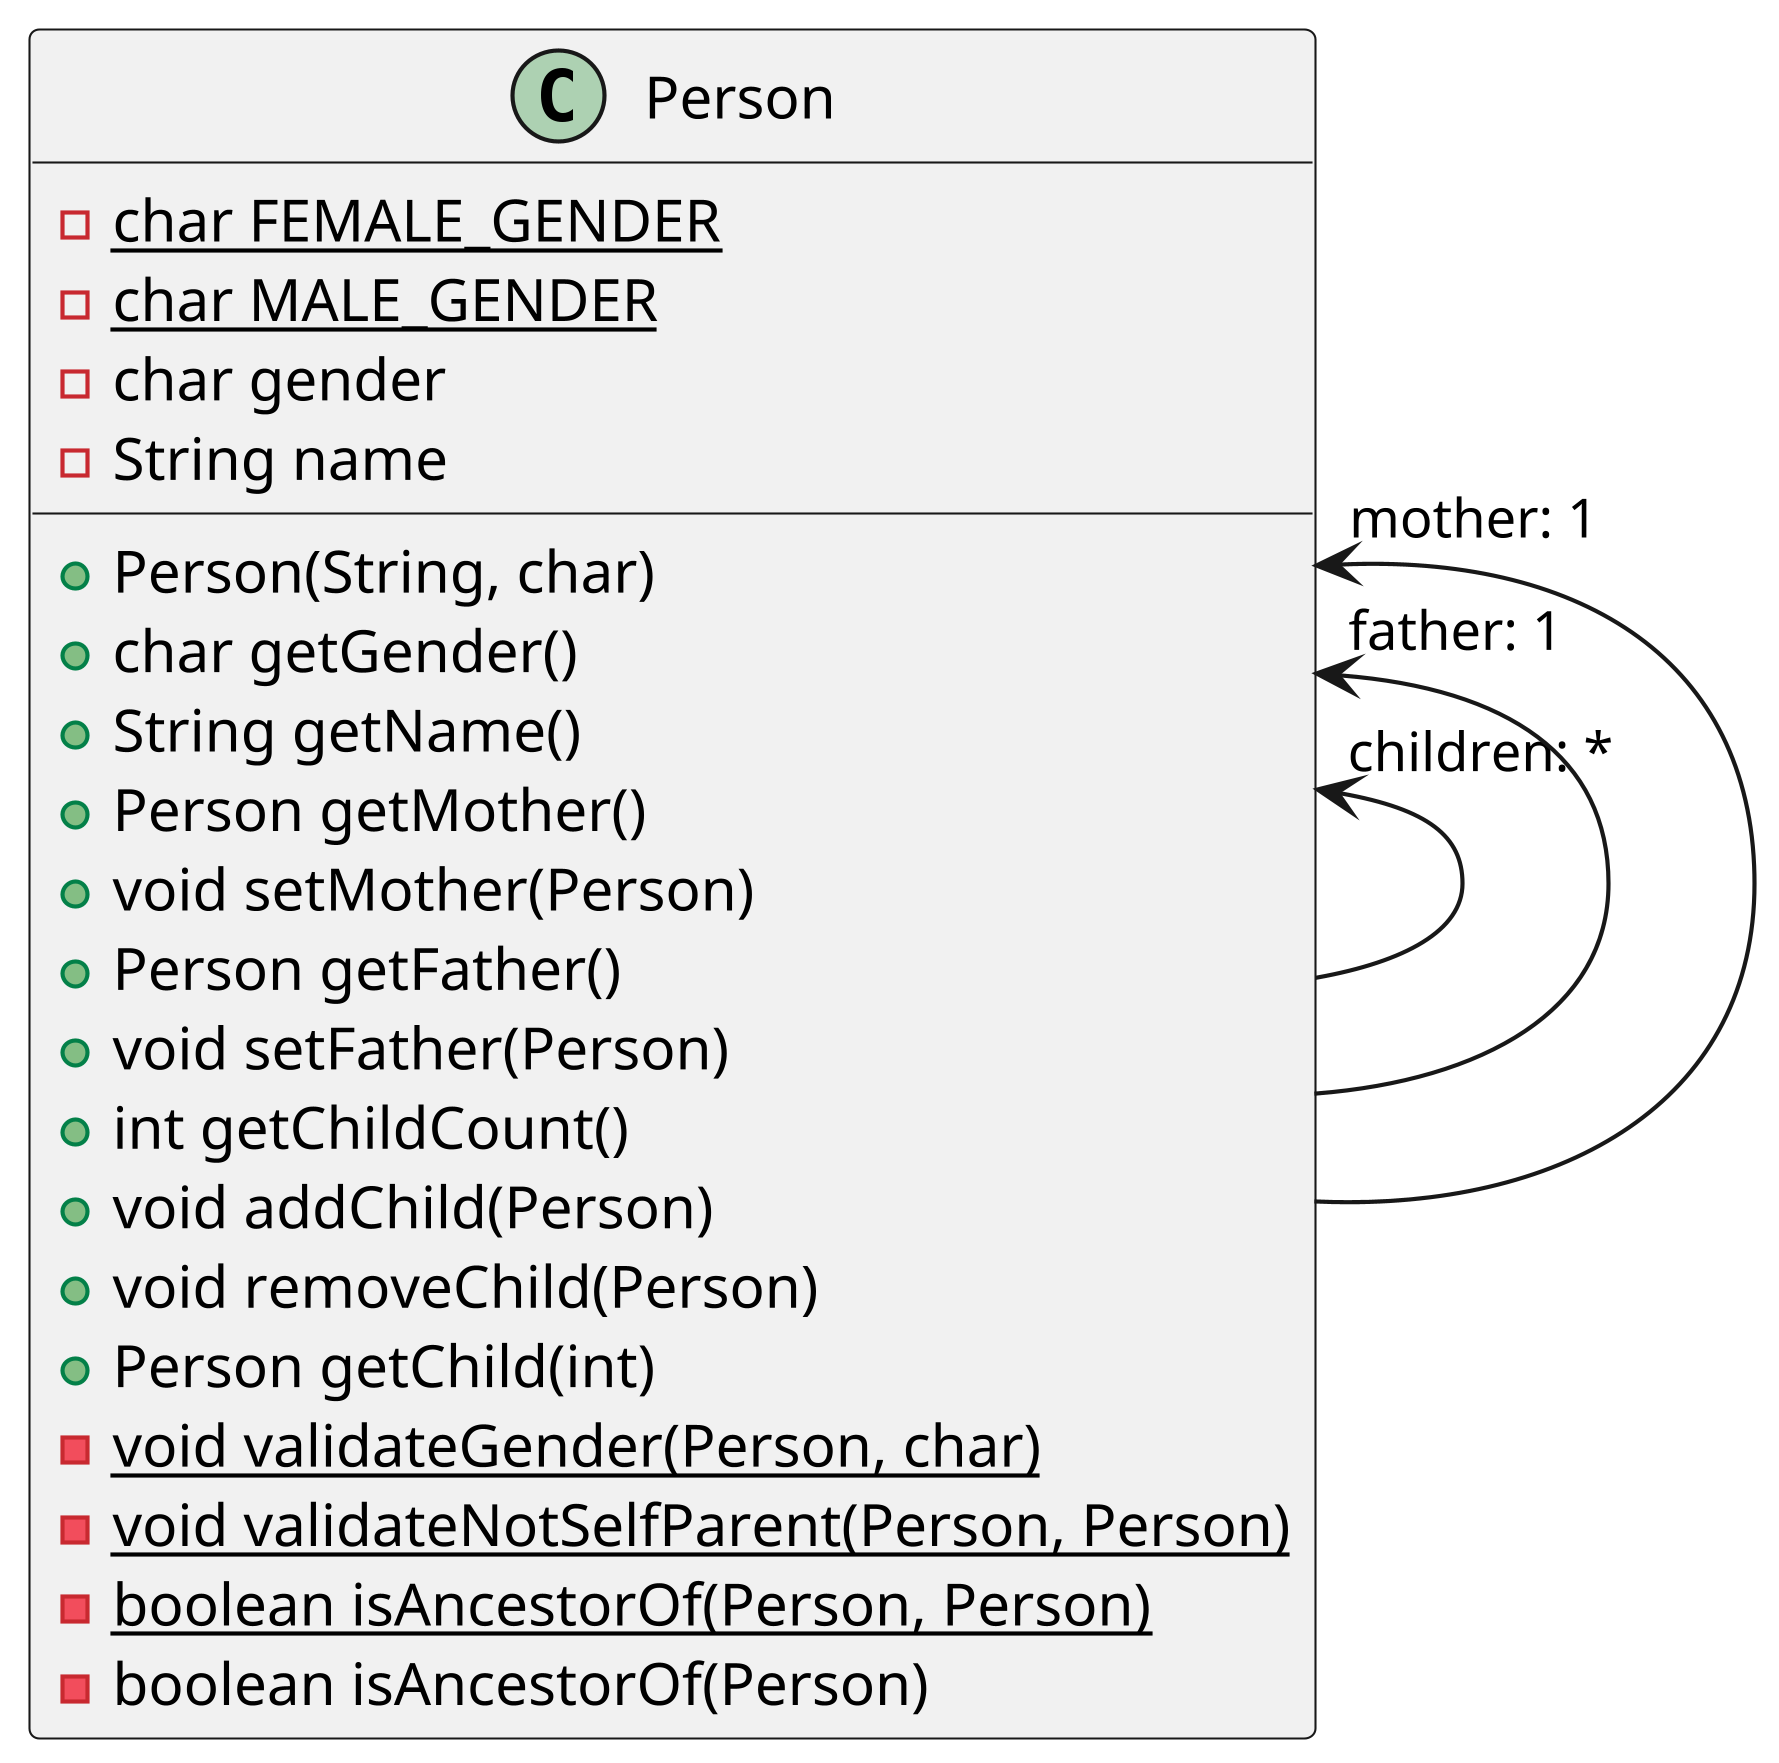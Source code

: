 @startuml person

skinparam dpi 400

class Person {
    - {static} char FEMALE_GENDER
    - {static} char MALE_GENDER
    - char gender
    - String name

    + Person(String, char)
    + char getGender()
    + String getName()
    + Person getMother()
    + void setMother(Person)
    + Person getFather()
    + void setFather(Person)
    + int getChildCount()
    + void addChild(Person)
    + void removeChild(Person)
    + Person getChild(int)
    - {static} void validateGender(Person, char)
    - {static} void validateNotSelfParent(Person, Person)
    - {static} boolean isAncestorOf(Person, Person)
    - boolean isAncestorOf(Person)
}

Person -l-> "children: *" Person
Person -l-> "father: 1" Person
Person -l-> "mother: 1" Person

@enduml
